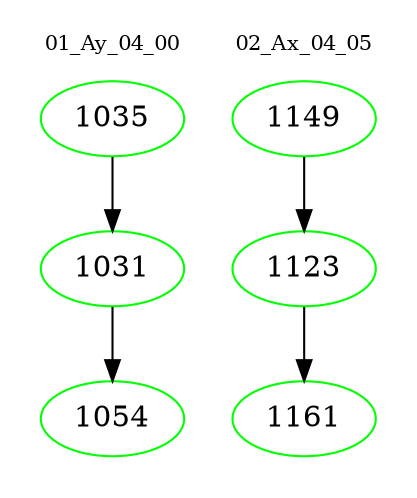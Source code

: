 digraph{
subgraph cluster_0 {
color = white
label = "01_Ay_04_00";
fontsize=10;
T0_1035 [label="1035", color="green"]
T0_1035 -> T0_1031 [color="black"]
T0_1031 [label="1031", color="green"]
T0_1031 -> T0_1054 [color="black"]
T0_1054 [label="1054", color="green"]
}
subgraph cluster_1 {
color = white
label = "02_Ax_04_05";
fontsize=10;
T1_1149 [label="1149", color="green"]
T1_1149 -> T1_1123 [color="black"]
T1_1123 [label="1123", color="green"]
T1_1123 -> T1_1161 [color="black"]
T1_1161 [label="1161", color="green"]
}
}
